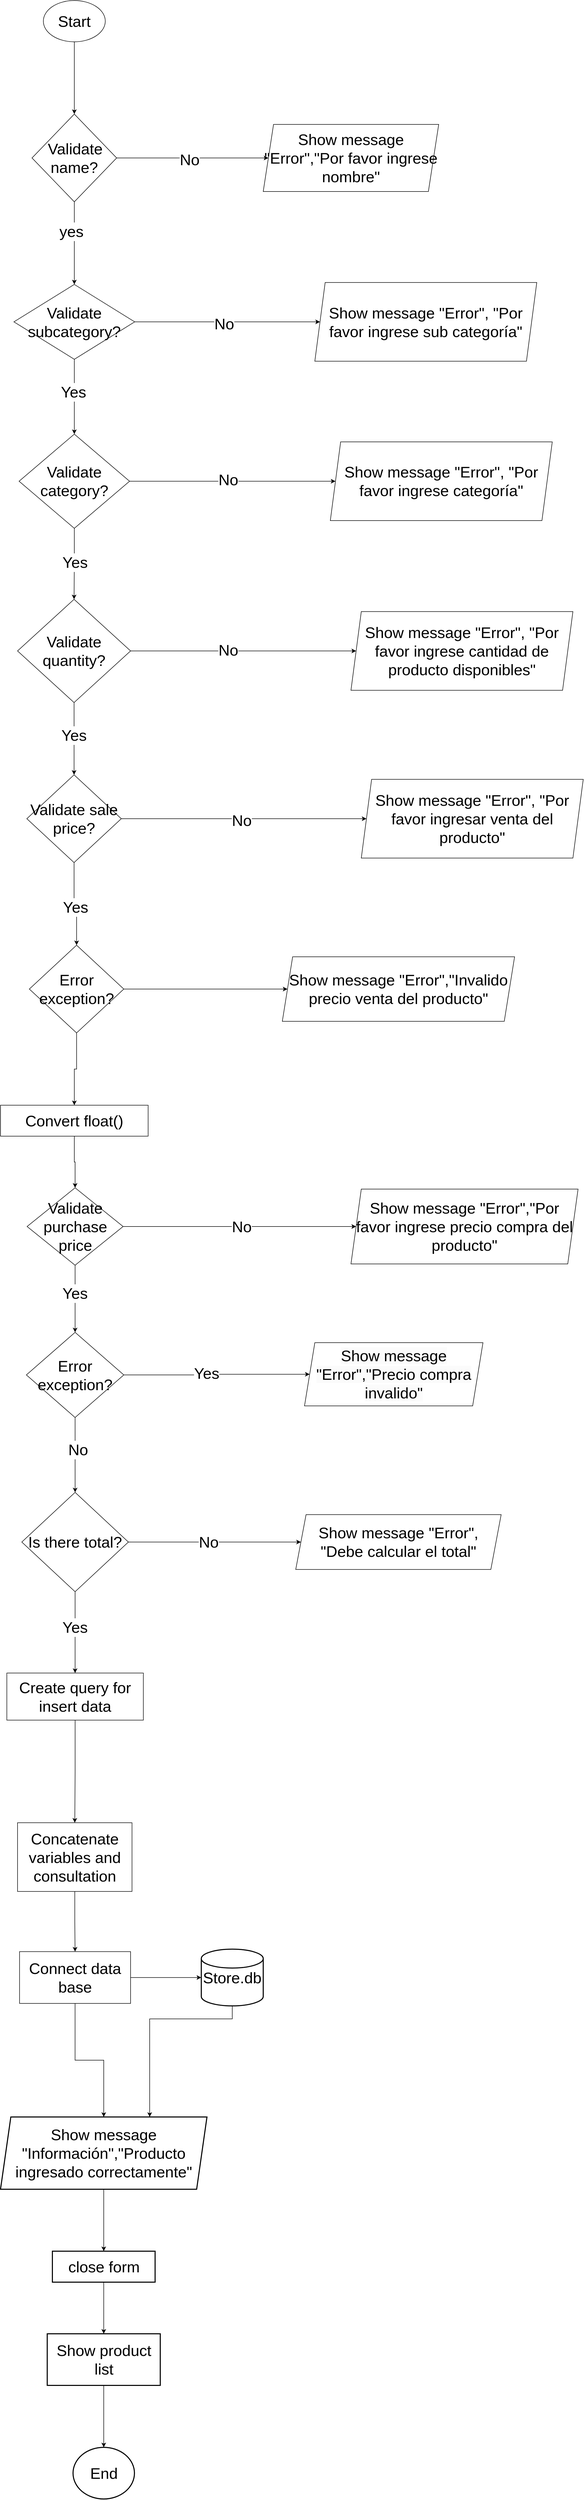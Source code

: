 <mxfile version="24.5.1" type="device">
  <diagram id="C5RBs43oDa-KdzZeNtuy" name="Page-1">
    <mxGraphModel dx="2933" dy="1773" grid="1" gridSize="10" guides="1" tooltips="1" connect="1" arrows="1" fold="1" page="1" pageScale="1" pageWidth="827" pageHeight="1169" math="0" shadow="0">
      <root>
        <mxCell id="WIyWlLk6GJQsqaUBKTNV-0" />
        <mxCell id="WIyWlLk6GJQsqaUBKTNV-1" parent="WIyWlLk6GJQsqaUBKTNV-0" />
        <mxCell id="83_9bp2VT_o5OGb-QvQg-4" value="" style="edgeStyle=orthogonalEdgeStyle;rounded=0;orthogonalLoop=1;jettySize=auto;html=1;" parent="WIyWlLk6GJQsqaUBKTNV-1" source="83_9bp2VT_o5OGb-QvQg-0" target="83_9bp2VT_o5OGb-QvQg-3" edge="1">
          <mxGeometry relative="1" as="geometry" />
        </mxCell>
        <mxCell id="83_9bp2VT_o5OGb-QvQg-0" value="&lt;font style=&quot;font-size: 30px;&quot;&gt;Start&lt;/font&gt;" style="ellipse;whiteSpace=wrap;html=1;" parent="WIyWlLk6GJQsqaUBKTNV-1" vertex="1">
          <mxGeometry x="354" width="120" height="80" as="geometry" />
        </mxCell>
        <mxCell id="83_9bp2VT_o5OGb-QvQg-8" value="" style="edgeStyle=orthogonalEdgeStyle;rounded=0;orthogonalLoop=1;jettySize=auto;html=1;" parent="WIyWlLk6GJQsqaUBKTNV-1" source="83_9bp2VT_o5OGb-QvQg-3" target="83_9bp2VT_o5OGb-QvQg-7" edge="1">
          <mxGeometry relative="1" as="geometry" />
        </mxCell>
        <mxCell id="_CxcN7gldARdN11_u6UI-38" value="&lt;font style=&quot;font-size: 30px;&quot;&gt;yes&lt;/font&gt;" style="edgeLabel;html=1;align=center;verticalAlign=middle;resizable=0;points=[];" vertex="1" connectable="0" parent="83_9bp2VT_o5OGb-QvQg-8">
          <mxGeometry x="-0.296" y="-6" relative="1" as="geometry">
            <mxPoint as="offset" />
          </mxGeometry>
        </mxCell>
        <mxCell id="_CxcN7gldARdN11_u6UI-40" value="" style="edgeStyle=orthogonalEdgeStyle;rounded=0;orthogonalLoop=1;jettySize=auto;html=1;" edge="1" parent="WIyWlLk6GJQsqaUBKTNV-1" source="83_9bp2VT_o5OGb-QvQg-3" target="_CxcN7gldARdN11_u6UI-39">
          <mxGeometry relative="1" as="geometry" />
        </mxCell>
        <mxCell id="_CxcN7gldARdN11_u6UI-41" value="&lt;font style=&quot;font-size: 30px;&quot;&gt;No&lt;/font&gt;" style="edgeLabel;html=1;align=center;verticalAlign=middle;resizable=0;points=[];" vertex="1" connectable="0" parent="_CxcN7gldARdN11_u6UI-40">
          <mxGeometry x="-0.045" y="-3" relative="1" as="geometry">
            <mxPoint as="offset" />
          </mxGeometry>
        </mxCell>
        <mxCell id="83_9bp2VT_o5OGb-QvQg-3" value="&amp;nbsp;&lt;font style=&quot;font-size: 30px;&quot;&gt;Validate name?&lt;/font&gt;" style="rhombus;whiteSpace=wrap;html=1;" parent="WIyWlLk6GJQsqaUBKTNV-1" vertex="1">
          <mxGeometry x="332" y="220" width="164" height="170" as="geometry" />
        </mxCell>
        <mxCell id="83_9bp2VT_o5OGb-QvQg-10" value="" style="edgeStyle=orthogonalEdgeStyle;rounded=0;orthogonalLoop=1;jettySize=auto;html=1;" parent="WIyWlLk6GJQsqaUBKTNV-1" source="83_9bp2VT_o5OGb-QvQg-7" target="83_9bp2VT_o5OGb-QvQg-9" edge="1">
          <mxGeometry relative="1" as="geometry" />
        </mxCell>
        <mxCell id="_CxcN7gldARdN11_u6UI-45" value="&lt;font style=&quot;font-size: 30px;&quot;&gt;Yes&lt;/font&gt;" style="edgeLabel;html=1;align=center;verticalAlign=middle;resizable=0;points=[];" vertex="1" connectable="0" parent="83_9bp2VT_o5OGb-QvQg-10">
          <mxGeometry x="-0.138" y="-2" relative="1" as="geometry">
            <mxPoint as="offset" />
          </mxGeometry>
        </mxCell>
        <mxCell id="_CxcN7gldARdN11_u6UI-43" value="" style="edgeStyle=orthogonalEdgeStyle;rounded=0;orthogonalLoop=1;jettySize=auto;html=1;" edge="1" parent="WIyWlLk6GJQsqaUBKTNV-1" source="83_9bp2VT_o5OGb-QvQg-7" target="_CxcN7gldARdN11_u6UI-42">
          <mxGeometry relative="1" as="geometry" />
        </mxCell>
        <mxCell id="_CxcN7gldARdN11_u6UI-44" value="&lt;font style=&quot;font-size: 30px;&quot;&gt;No&lt;/font&gt;" style="edgeLabel;html=1;align=center;verticalAlign=middle;resizable=0;points=[];" vertex="1" connectable="0" parent="_CxcN7gldARdN11_u6UI-43">
          <mxGeometry x="-0.031" y="-2" relative="1" as="geometry">
            <mxPoint x="-1" y="1" as="offset" />
          </mxGeometry>
        </mxCell>
        <mxCell id="83_9bp2VT_o5OGb-QvQg-7" value="&lt;font style=&quot;font-size: 30px;&quot;&gt;Validate subcategory?&lt;/font&gt;" style="rhombus;whiteSpace=wrap;html=1;" parent="WIyWlLk6GJQsqaUBKTNV-1" vertex="1">
          <mxGeometry x="297" y="550" width="234" height="145" as="geometry" />
        </mxCell>
        <mxCell id="83_9bp2VT_o5OGb-QvQg-12" value="" style="edgeStyle=orthogonalEdgeStyle;rounded=0;orthogonalLoop=1;jettySize=auto;html=1;" parent="WIyWlLk6GJQsqaUBKTNV-1" source="83_9bp2VT_o5OGb-QvQg-9" target="83_9bp2VT_o5OGb-QvQg-11" edge="1">
          <mxGeometry relative="1" as="geometry" />
        </mxCell>
        <mxCell id="_CxcN7gldARdN11_u6UI-50" value="&lt;font style=&quot;font-size: 30px;&quot;&gt;Yes&lt;/font&gt;" style="edgeLabel;html=1;align=center;verticalAlign=middle;resizable=0;points=[];" vertex="1" connectable="0" parent="83_9bp2VT_o5OGb-QvQg-12">
          <mxGeometry x="-0.058" y="1" relative="1" as="geometry">
            <mxPoint as="offset" />
          </mxGeometry>
        </mxCell>
        <mxCell id="_CxcN7gldARdN11_u6UI-48" value="" style="edgeStyle=orthogonalEdgeStyle;rounded=0;orthogonalLoop=1;jettySize=auto;html=1;" edge="1" parent="WIyWlLk6GJQsqaUBKTNV-1" source="83_9bp2VT_o5OGb-QvQg-9" target="_CxcN7gldARdN11_u6UI-46">
          <mxGeometry relative="1" as="geometry" />
        </mxCell>
        <mxCell id="_CxcN7gldARdN11_u6UI-49" value="&lt;font style=&quot;font-size: 30px;&quot;&gt;No&lt;/font&gt;" style="edgeLabel;html=1;align=center;verticalAlign=middle;resizable=0;points=[];" vertex="1" connectable="0" parent="_CxcN7gldARdN11_u6UI-48">
          <mxGeometry x="-0.04" y="4" relative="1" as="geometry">
            <mxPoint x="-1" as="offset" />
          </mxGeometry>
        </mxCell>
        <mxCell id="83_9bp2VT_o5OGb-QvQg-9" value="&lt;font style=&quot;font-size: 30px;&quot;&gt;Validate category?&lt;/font&gt;" style="rhombus;whiteSpace=wrap;html=1;" parent="WIyWlLk6GJQsqaUBKTNV-1" vertex="1">
          <mxGeometry x="307" y="840" width="214" height="182.5" as="geometry" />
        </mxCell>
        <mxCell id="83_9bp2VT_o5OGb-QvQg-14" value="" style="edgeStyle=orthogonalEdgeStyle;rounded=0;orthogonalLoop=1;jettySize=auto;html=1;" parent="WIyWlLk6GJQsqaUBKTNV-1" source="83_9bp2VT_o5OGb-QvQg-11" target="83_9bp2VT_o5OGb-QvQg-13" edge="1">
          <mxGeometry relative="1" as="geometry" />
        </mxCell>
        <mxCell id="_CxcN7gldARdN11_u6UI-55" value="&lt;font style=&quot;font-size: 30px;&quot;&gt;Yes&lt;/font&gt;" style="edgeLabel;html=1;align=center;verticalAlign=middle;resizable=0;points=[];" vertex="1" connectable="0" parent="83_9bp2VT_o5OGb-QvQg-14">
          <mxGeometry x="-0.107" y="-1" relative="1" as="geometry">
            <mxPoint as="offset" />
          </mxGeometry>
        </mxCell>
        <mxCell id="_CxcN7gldARdN11_u6UI-52" value="" style="edgeStyle=orthogonalEdgeStyle;rounded=0;orthogonalLoop=1;jettySize=auto;html=1;" edge="1" parent="WIyWlLk6GJQsqaUBKTNV-1" source="83_9bp2VT_o5OGb-QvQg-11" target="_CxcN7gldARdN11_u6UI-51">
          <mxGeometry relative="1" as="geometry" />
        </mxCell>
        <mxCell id="_CxcN7gldARdN11_u6UI-53" value="&lt;font style=&quot;font-size: 30px;&quot;&gt;No&lt;/font&gt;" style="edgeLabel;html=1;align=center;verticalAlign=middle;resizable=0;points=[];" vertex="1" connectable="0" parent="_CxcN7gldARdN11_u6UI-52">
          <mxGeometry x="-0.133" y="3" relative="1" as="geometry">
            <mxPoint x="-1" y="1" as="offset" />
          </mxGeometry>
        </mxCell>
        <mxCell id="83_9bp2VT_o5OGb-QvQg-11" value="&lt;font style=&quot;font-size: 30px;&quot;&gt;Validate quantity?&lt;/font&gt;" style="rhombus;whiteSpace=wrap;html=1;" parent="WIyWlLk6GJQsqaUBKTNV-1" vertex="1">
          <mxGeometry x="304" y="1160" width="219" height="200" as="geometry" />
        </mxCell>
        <mxCell id="83_9bp2VT_o5OGb-QvQg-16" value="" style="edgeStyle=orthogonalEdgeStyle;rounded=0;orthogonalLoop=1;jettySize=auto;html=1;" parent="WIyWlLk6GJQsqaUBKTNV-1" source="83_9bp2VT_o5OGb-QvQg-13" target="83_9bp2VT_o5OGb-QvQg-15" edge="1">
          <mxGeometry relative="1" as="geometry" />
        </mxCell>
        <mxCell id="_CxcN7gldARdN11_u6UI-58" value="&lt;font style=&quot;font-size: 30px;&quot;&gt;Yes&lt;/font&gt;" style="edgeLabel;html=1;align=center;verticalAlign=middle;resizable=0;points=[];" vertex="1" connectable="0" parent="83_9bp2VT_o5OGb-QvQg-16">
          <mxGeometry x="-0.004" y="-6" relative="1" as="geometry">
            <mxPoint as="offset" />
          </mxGeometry>
        </mxCell>
        <mxCell id="_CxcN7gldARdN11_u6UI-56" value="" style="edgeStyle=orthogonalEdgeStyle;rounded=0;orthogonalLoop=1;jettySize=auto;html=1;" edge="1" parent="WIyWlLk6GJQsqaUBKTNV-1" source="83_9bp2VT_o5OGb-QvQg-13" target="_CxcN7gldARdN11_u6UI-54">
          <mxGeometry relative="1" as="geometry" />
        </mxCell>
        <mxCell id="_CxcN7gldARdN11_u6UI-57" value="&lt;font style=&quot;font-size: 30px;&quot;&gt;No&lt;/font&gt;" style="edgeLabel;html=1;align=center;verticalAlign=middle;resizable=0;points=[];" vertex="1" connectable="0" parent="_CxcN7gldARdN11_u6UI-56">
          <mxGeometry x="-0.021" y="-2" relative="1" as="geometry">
            <mxPoint y="1" as="offset" />
          </mxGeometry>
        </mxCell>
        <mxCell id="83_9bp2VT_o5OGb-QvQg-13" value="&lt;font style=&quot;font-size: 30px;&quot;&gt;Validate sale price?&lt;/font&gt;" style="rhombus;whiteSpace=wrap;html=1;" parent="WIyWlLk6GJQsqaUBKTNV-1" vertex="1">
          <mxGeometry x="322" y="1500" width="183" height="170" as="geometry" />
        </mxCell>
        <mxCell id="_CxcN7gldARdN11_u6UI-1" value="" style="edgeStyle=orthogonalEdgeStyle;rounded=0;orthogonalLoop=1;jettySize=auto;html=1;" edge="1" parent="WIyWlLk6GJQsqaUBKTNV-1" source="83_9bp2VT_o5OGb-QvQg-15" target="_CxcN7gldARdN11_u6UI-0">
          <mxGeometry relative="1" as="geometry" />
        </mxCell>
        <mxCell id="_CxcN7gldARdN11_u6UI-3" value="" style="edgeStyle=orthogonalEdgeStyle;rounded=0;orthogonalLoop=1;jettySize=auto;html=1;" edge="1" parent="WIyWlLk6GJQsqaUBKTNV-1" source="83_9bp2VT_o5OGb-QvQg-15" target="_CxcN7gldARdN11_u6UI-2">
          <mxGeometry relative="1" as="geometry" />
        </mxCell>
        <mxCell id="83_9bp2VT_o5OGb-QvQg-15" value="&lt;font style=&quot;font-size: 30px;&quot;&gt;Error exception?&lt;/font&gt;" style="rhombus;whiteSpace=wrap;html=1;" parent="WIyWlLk6GJQsqaUBKTNV-1" vertex="1">
          <mxGeometry x="326.87" y="1830" width="183" height="170" as="geometry" />
        </mxCell>
        <mxCell id="_CxcN7gldARdN11_u6UI-5" value="" style="edgeStyle=orthogonalEdgeStyle;rounded=0;orthogonalLoop=1;jettySize=auto;html=1;" edge="1" parent="WIyWlLk6GJQsqaUBKTNV-1" source="_CxcN7gldARdN11_u6UI-0" target="_CxcN7gldARdN11_u6UI-4">
          <mxGeometry relative="1" as="geometry" />
        </mxCell>
        <mxCell id="_CxcN7gldARdN11_u6UI-0" value="&lt;font style=&quot;font-size: 30px;&quot;&gt;Convert float()&lt;/font&gt;" style="whiteSpace=wrap;html=1;" vertex="1" parent="WIyWlLk6GJQsqaUBKTNV-1">
          <mxGeometry x="271" y="2140" width="286" height="60" as="geometry" />
        </mxCell>
        <mxCell id="_CxcN7gldARdN11_u6UI-2" value="&lt;font style=&quot;font-size: 30px;&quot;&gt;Show message &quot;Error&quot;,&quot;Invalido precio venta del producto&quot;&lt;/font&gt;" style="shape=parallelogram;perimeter=parallelogramPerimeter;whiteSpace=wrap;html=1;fixedSize=1;" vertex="1" parent="WIyWlLk6GJQsqaUBKTNV-1">
          <mxGeometry x="817" y="1852.5" width="450" height="125" as="geometry" />
        </mxCell>
        <mxCell id="_CxcN7gldARdN11_u6UI-7" value="" style="edgeStyle=orthogonalEdgeStyle;rounded=0;orthogonalLoop=1;jettySize=auto;html=1;" edge="1" parent="WIyWlLk6GJQsqaUBKTNV-1" source="_CxcN7gldARdN11_u6UI-4" target="_CxcN7gldARdN11_u6UI-6">
          <mxGeometry relative="1" as="geometry" />
        </mxCell>
        <mxCell id="_CxcN7gldARdN11_u6UI-62" value="&lt;font style=&quot;font-size: 30px;&quot;&gt;Yes&lt;/font&gt;" style="edgeLabel;html=1;align=center;verticalAlign=middle;resizable=0;points=[];" vertex="1" connectable="0" parent="_CxcN7gldARdN11_u6UI-7">
          <mxGeometry x="-0.173" relative="1" as="geometry">
            <mxPoint x="-1" as="offset" />
          </mxGeometry>
        </mxCell>
        <mxCell id="_CxcN7gldARdN11_u6UI-60" value="" style="edgeStyle=orthogonalEdgeStyle;rounded=0;orthogonalLoop=1;jettySize=auto;html=1;" edge="1" parent="WIyWlLk6GJQsqaUBKTNV-1" source="_CxcN7gldARdN11_u6UI-4" target="_CxcN7gldARdN11_u6UI-59">
          <mxGeometry relative="1" as="geometry" />
        </mxCell>
        <mxCell id="_CxcN7gldARdN11_u6UI-61" value="&lt;font style=&quot;font-size: 30px;&quot;&gt;No&lt;/font&gt;" style="edgeLabel;html=1;align=center;verticalAlign=middle;resizable=0;points=[];" vertex="1" connectable="0" parent="_CxcN7gldARdN11_u6UI-60">
          <mxGeometry x="0.014" relative="1" as="geometry">
            <mxPoint as="offset" />
          </mxGeometry>
        </mxCell>
        <mxCell id="_CxcN7gldARdN11_u6UI-4" value="&lt;font style=&quot;font-size: 30px;&quot;&gt;Validate purchase price&lt;/font&gt;" style="rhombus;whiteSpace=wrap;html=1;" vertex="1" parent="WIyWlLk6GJQsqaUBKTNV-1">
          <mxGeometry x="322.5" y="2300" width="186" height="150" as="geometry" />
        </mxCell>
        <mxCell id="_CxcN7gldARdN11_u6UI-10" value="" style="edgeStyle=orthogonalEdgeStyle;rounded=0;orthogonalLoop=1;jettySize=auto;html=1;" edge="1" parent="WIyWlLk6GJQsqaUBKTNV-1" source="_CxcN7gldARdN11_u6UI-6" target="_CxcN7gldARdN11_u6UI-9">
          <mxGeometry relative="1" as="geometry" />
        </mxCell>
        <mxCell id="_CxcN7gldARdN11_u6UI-63" value="&lt;font style=&quot;font-size: 30px;&quot;&gt;Yes&lt;/font&gt;" style="edgeLabel;html=1;align=center;verticalAlign=middle;resizable=0;points=[];" vertex="1" connectable="0" parent="_CxcN7gldARdN11_u6UI-10">
          <mxGeometry x="-0.109" y="4" relative="1" as="geometry">
            <mxPoint x="-1" as="offset" />
          </mxGeometry>
        </mxCell>
        <mxCell id="_CxcN7gldARdN11_u6UI-12" value="" style="edgeStyle=orthogonalEdgeStyle;rounded=0;orthogonalLoop=1;jettySize=auto;html=1;" edge="1" parent="WIyWlLk6GJQsqaUBKTNV-1" source="_CxcN7gldARdN11_u6UI-6" target="_CxcN7gldARdN11_u6UI-11">
          <mxGeometry relative="1" as="geometry" />
        </mxCell>
        <mxCell id="_CxcN7gldARdN11_u6UI-64" value="&lt;font style=&quot;font-size: 30px;&quot;&gt;No&lt;/font&gt;" style="edgeLabel;html=1;align=center;verticalAlign=middle;resizable=0;points=[];" vertex="1" connectable="0" parent="_CxcN7gldARdN11_u6UI-12">
          <mxGeometry x="-0.164" y="5" relative="1" as="geometry">
            <mxPoint y="1" as="offset" />
          </mxGeometry>
        </mxCell>
        <mxCell id="_CxcN7gldARdN11_u6UI-6" value="&lt;span style=&quot;font-size: 30px;&quot;&gt;Error exception?&lt;/span&gt;" style="rhombus;whiteSpace=wrap;html=1;" vertex="1" parent="WIyWlLk6GJQsqaUBKTNV-1">
          <mxGeometry x="321.12" y="2580" width="188.75" height="165" as="geometry" />
        </mxCell>
        <mxCell id="_CxcN7gldARdN11_u6UI-9" value="&lt;br&gt;&lt;span style=&quot;color: rgb(0, 0, 0); font-family: Helvetica; font-size: 30px; font-style: normal; font-variant-ligatures: normal; font-variant-caps: normal; font-weight: 400; letter-spacing: normal; orphans: 2; text-align: center; text-indent: 0px; text-transform: none; widows: 2; word-spacing: 0px; -webkit-text-stroke-width: 0px; white-space: normal; background-color: rgb(251, 251, 251); text-decoration-thickness: initial; text-decoration-style: initial; text-decoration-color: initial; display: inline !important; float: none;&quot;&gt;Show message &quot;Error&quot;,&quot;Precio compra invalido&quot;&lt;/span&gt;&lt;div&gt;&lt;br/&gt;&lt;/div&gt;" style="shape=parallelogram;perimeter=parallelogramPerimeter;whiteSpace=wrap;html=1;fixedSize=1;" vertex="1" parent="WIyWlLk6GJQsqaUBKTNV-1">
          <mxGeometry x="860" y="2600" width="345.76" height="122.5" as="geometry" />
        </mxCell>
        <mxCell id="_CxcN7gldARdN11_u6UI-14" value="" style="edgeStyle=orthogonalEdgeStyle;rounded=0;orthogonalLoop=1;jettySize=auto;html=1;" edge="1" parent="WIyWlLk6GJQsqaUBKTNV-1" source="_CxcN7gldARdN11_u6UI-11" target="_CxcN7gldARdN11_u6UI-13">
          <mxGeometry relative="1" as="geometry" />
        </mxCell>
        <mxCell id="_CxcN7gldARdN11_u6UI-66" value="&lt;font style=&quot;font-size: 30px;&quot;&gt;No&lt;/font&gt;" style="edgeLabel;html=1;align=center;verticalAlign=middle;resizable=0;points=[];" vertex="1" connectable="0" parent="_CxcN7gldARdN11_u6UI-14">
          <mxGeometry x="-0.068" y="1" relative="1" as="geometry">
            <mxPoint x="-1" as="offset" />
          </mxGeometry>
        </mxCell>
        <mxCell id="_CxcN7gldARdN11_u6UI-16" value="" style="edgeStyle=orthogonalEdgeStyle;rounded=0;orthogonalLoop=1;jettySize=auto;html=1;" edge="1" parent="WIyWlLk6GJQsqaUBKTNV-1" source="_CxcN7gldARdN11_u6UI-11" target="_CxcN7gldARdN11_u6UI-15">
          <mxGeometry relative="1" as="geometry" />
        </mxCell>
        <mxCell id="_CxcN7gldARdN11_u6UI-65" value="&lt;font style=&quot;font-size: 30px;&quot;&gt;Yes&lt;/font&gt;" style="edgeLabel;html=1;align=center;verticalAlign=middle;resizable=0;points=[];" vertex="1" connectable="0" parent="_CxcN7gldARdN11_u6UI-16">
          <mxGeometry x="-0.128" y="-1" relative="1" as="geometry">
            <mxPoint as="offset" />
          </mxGeometry>
        </mxCell>
        <mxCell id="_CxcN7gldARdN11_u6UI-11" value="&lt;font style=&quot;font-size: 30px;&quot;&gt;Is there total?&lt;/font&gt;" style="rhombus;whiteSpace=wrap;html=1;" vertex="1" parent="WIyWlLk6GJQsqaUBKTNV-1">
          <mxGeometry x="312.25" y="2890" width="206.5" height="192.5" as="geometry" />
        </mxCell>
        <mxCell id="_CxcN7gldARdN11_u6UI-13" value="&lt;font style=&quot;font-size: 30px;&quot;&gt;Show message &quot;Error&quot;, &quot;Debe calcular el total&quot;&lt;/font&gt;" style="shape=parallelogram;perimeter=parallelogramPerimeter;whiteSpace=wrap;html=1;fixedSize=1;" vertex="1" parent="WIyWlLk6GJQsqaUBKTNV-1">
          <mxGeometry x="843" y="2933.13" width="398" height="106.25" as="geometry" />
        </mxCell>
        <mxCell id="_CxcN7gldARdN11_u6UI-18" value="" style="edgeStyle=orthogonalEdgeStyle;rounded=0;orthogonalLoop=1;jettySize=auto;html=1;" edge="1" parent="WIyWlLk6GJQsqaUBKTNV-1" source="_CxcN7gldARdN11_u6UI-15" target="_CxcN7gldARdN11_u6UI-17">
          <mxGeometry relative="1" as="geometry" />
        </mxCell>
        <mxCell id="_CxcN7gldARdN11_u6UI-15" value="&lt;font style=&quot;font-size: 30px;&quot;&gt;Create query for insert data&lt;/font&gt;" style="whiteSpace=wrap;html=1;" vertex="1" parent="WIyWlLk6GJQsqaUBKTNV-1">
          <mxGeometry x="283.25" y="3240" width="264.5" height="91.25" as="geometry" />
        </mxCell>
        <mxCell id="_CxcN7gldARdN11_u6UI-20" value="" style="edgeStyle=orthogonalEdgeStyle;rounded=0;orthogonalLoop=1;jettySize=auto;html=1;" edge="1" parent="WIyWlLk6GJQsqaUBKTNV-1" source="_CxcN7gldARdN11_u6UI-17" target="_CxcN7gldARdN11_u6UI-19">
          <mxGeometry relative="1" as="geometry" />
        </mxCell>
        <mxCell id="_CxcN7gldARdN11_u6UI-17" value="&lt;font style=&quot;font-size: 30px;&quot;&gt;Concatenate variables and consultation&lt;/font&gt;" style="whiteSpace=wrap;html=1;" vertex="1" parent="WIyWlLk6GJQsqaUBKTNV-1">
          <mxGeometry x="304" y="3530" width="221.76" height="133.13" as="geometry" />
        </mxCell>
        <mxCell id="_CxcN7gldARdN11_u6UI-24" value="" style="edgeStyle=orthogonalEdgeStyle;rounded=0;orthogonalLoop=1;jettySize=auto;html=1;" edge="1" parent="WIyWlLk6GJQsqaUBKTNV-1" source="_CxcN7gldARdN11_u6UI-19" target="_CxcN7gldARdN11_u6UI-23">
          <mxGeometry relative="1" as="geometry" />
        </mxCell>
        <mxCell id="_CxcN7gldARdN11_u6UI-31" value="" style="edgeStyle=orthogonalEdgeStyle;rounded=0;orthogonalLoop=1;jettySize=auto;html=1;" edge="1" parent="WIyWlLk6GJQsqaUBKTNV-1" source="_CxcN7gldARdN11_u6UI-19" target="_CxcN7gldARdN11_u6UI-29">
          <mxGeometry relative="1" as="geometry" />
        </mxCell>
        <mxCell id="_CxcN7gldARdN11_u6UI-19" value="&lt;font style=&quot;font-size: 30px;&quot;&gt;Connect data base&lt;/font&gt;" style="whiteSpace=wrap;html=1;" vertex="1" parent="WIyWlLk6GJQsqaUBKTNV-1">
          <mxGeometry x="307.88" y="3779.7" width="215.12" height="100.3" as="geometry" />
        </mxCell>
        <mxCell id="_CxcN7gldARdN11_u6UI-30" value="" style="edgeStyle=orthogonalEdgeStyle;rounded=0;orthogonalLoop=1;jettySize=auto;html=1;" edge="1" parent="WIyWlLk6GJQsqaUBKTNV-1" source="_CxcN7gldARdN11_u6UI-23" target="_CxcN7gldARdN11_u6UI-29">
          <mxGeometry relative="1" as="geometry">
            <Array as="points">
              <mxPoint x="720" y="3910" />
              <mxPoint x="560" y="3910" />
            </Array>
          </mxGeometry>
        </mxCell>
        <mxCell id="_CxcN7gldARdN11_u6UI-23" value="&lt;font style=&quot;font-size: 30px;&quot;&gt;Store.db&lt;/font&gt;" style="strokeWidth=2;html=1;shape=mxgraph.flowchart.database;whiteSpace=wrap;" vertex="1" parent="WIyWlLk6GJQsqaUBKTNV-1">
          <mxGeometry x="660" y="3774.92" width="120" height="109.85" as="geometry" />
        </mxCell>
        <mxCell id="_CxcN7gldARdN11_u6UI-33" value="" style="edgeStyle=orthogonalEdgeStyle;rounded=0;orthogonalLoop=1;jettySize=auto;html=1;" edge="1" parent="WIyWlLk6GJQsqaUBKTNV-1" source="_CxcN7gldARdN11_u6UI-29" target="_CxcN7gldARdN11_u6UI-32">
          <mxGeometry relative="1" as="geometry" />
        </mxCell>
        <mxCell id="_CxcN7gldARdN11_u6UI-29" value="&lt;span style=&quot;font-size: 30px;&quot;&gt;Show message &quot;Información&quot;,&quot;Producto ingresado correctamente&quot;&lt;/span&gt;" style="shape=parallelogram;perimeter=parallelogramPerimeter;whiteSpace=wrap;html=1;fixedSize=1;strokeWidth=2;" vertex="1" parent="WIyWlLk6GJQsqaUBKTNV-1">
          <mxGeometry x="271" y="4100" width="400" height="140" as="geometry" />
        </mxCell>
        <mxCell id="_CxcN7gldARdN11_u6UI-35" value="" style="edgeStyle=orthogonalEdgeStyle;rounded=0;orthogonalLoop=1;jettySize=auto;html=1;" edge="1" parent="WIyWlLk6GJQsqaUBKTNV-1" source="_CxcN7gldARdN11_u6UI-32" target="_CxcN7gldARdN11_u6UI-34">
          <mxGeometry relative="1" as="geometry" />
        </mxCell>
        <mxCell id="_CxcN7gldARdN11_u6UI-32" value="&lt;font style=&quot;font-size: 30px;&quot;&gt;close form&lt;/font&gt;" style="whiteSpace=wrap;html=1;strokeWidth=2;" vertex="1" parent="WIyWlLk6GJQsqaUBKTNV-1">
          <mxGeometry x="371.5" y="4360" width="199" height="60" as="geometry" />
        </mxCell>
        <mxCell id="_CxcN7gldARdN11_u6UI-37" value="" style="edgeStyle=orthogonalEdgeStyle;rounded=0;orthogonalLoop=1;jettySize=auto;html=1;" edge="1" parent="WIyWlLk6GJQsqaUBKTNV-1" source="_CxcN7gldARdN11_u6UI-34" target="_CxcN7gldARdN11_u6UI-36">
          <mxGeometry relative="1" as="geometry" />
        </mxCell>
        <mxCell id="_CxcN7gldARdN11_u6UI-34" value="&lt;font style=&quot;font-size: 30px;&quot;&gt;Show product list&lt;/font&gt;" style="whiteSpace=wrap;html=1;strokeWidth=2;" vertex="1" parent="WIyWlLk6GJQsqaUBKTNV-1">
          <mxGeometry x="361.5" y="4520" width="219" height="100" as="geometry" />
        </mxCell>
        <mxCell id="_CxcN7gldARdN11_u6UI-36" value="&lt;font style=&quot;font-size: 30px;&quot;&gt;End&lt;/font&gt;" style="ellipse;whiteSpace=wrap;html=1;strokeWidth=2;" vertex="1" parent="WIyWlLk6GJQsqaUBKTNV-1">
          <mxGeometry x="411.5" y="4740" width="119" height="100" as="geometry" />
        </mxCell>
        <mxCell id="_CxcN7gldARdN11_u6UI-39" value="&lt;font style=&quot;font-size: 30px;&quot;&gt;Show message &quot;Error&quot;,&quot;Por favor ingrese nombre&quot;&lt;/font&gt;" style="shape=parallelogram;perimeter=parallelogramPerimeter;whiteSpace=wrap;html=1;fixedSize=1;" vertex="1" parent="WIyWlLk6GJQsqaUBKTNV-1">
          <mxGeometry x="780" y="240" width="340" height="130" as="geometry" />
        </mxCell>
        <mxCell id="_CxcN7gldARdN11_u6UI-42" value="&lt;font style=&quot;font-size: 30px;&quot;&gt;Show message &quot;Error&quot;, &quot;Por favor ingrese sub categoría&quot;&lt;/font&gt;" style="shape=parallelogram;perimeter=parallelogramPerimeter;whiteSpace=wrap;html=1;fixedSize=1;" vertex="1" parent="WIyWlLk6GJQsqaUBKTNV-1">
          <mxGeometry x="880" y="546.25" width="430" height="152.5" as="geometry" />
        </mxCell>
        <mxCell id="_CxcN7gldARdN11_u6UI-46" value="&lt;font style=&quot;font-size: 30px;&quot;&gt;Show message &quot;Error&quot;, &quot;Por favor ingrese categoría&quot;&lt;/font&gt;" style="shape=parallelogram;perimeter=parallelogramPerimeter;whiteSpace=wrap;html=1;fixedSize=1;" vertex="1" parent="WIyWlLk6GJQsqaUBKTNV-1">
          <mxGeometry x="910" y="855" width="430" height="152.5" as="geometry" />
        </mxCell>
        <mxCell id="_CxcN7gldARdN11_u6UI-51" value="&lt;font style=&quot;font-size: 30px;&quot;&gt;Show message &quot;Error&quot;, &quot;Por favor ingrese cantidad de producto disponibles&quot;&lt;/font&gt;" style="shape=parallelogram;perimeter=parallelogramPerimeter;whiteSpace=wrap;html=1;fixedSize=1;" vertex="1" parent="WIyWlLk6GJQsqaUBKTNV-1">
          <mxGeometry x="950" y="1183.75" width="430" height="152.5" as="geometry" />
        </mxCell>
        <mxCell id="_CxcN7gldARdN11_u6UI-54" value="&lt;font style=&quot;font-size: 30px;&quot;&gt;Show message &quot;Error&quot;, &quot;Por favor ingresar venta del producto&quot;&lt;/font&gt;" style="shape=parallelogram;perimeter=parallelogramPerimeter;whiteSpace=wrap;html=1;fixedSize=1;" vertex="1" parent="WIyWlLk6GJQsqaUBKTNV-1">
          <mxGeometry x="970" y="1508.75" width="430" height="152.5" as="geometry" />
        </mxCell>
        <mxCell id="_CxcN7gldARdN11_u6UI-59" value="&lt;font style=&quot;font-size: 30px;&quot;&gt;Show message &quot;Error&quot;,&quot;Por favor ingrese precio compra del producto&quot;&lt;/font&gt;" style="shape=parallelogram;perimeter=parallelogramPerimeter;whiteSpace=wrap;html=1;fixedSize=1;" vertex="1" parent="WIyWlLk6GJQsqaUBKTNV-1">
          <mxGeometry x="950" y="2302.5" width="440" height="145" as="geometry" />
        </mxCell>
      </root>
    </mxGraphModel>
  </diagram>
</mxfile>
